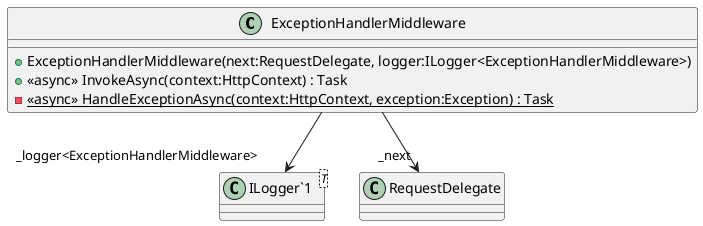 @startuml
class ExceptionHandlerMiddleware {
    + ExceptionHandlerMiddleware(next:RequestDelegate, logger:ILogger<ExceptionHandlerMiddleware>)
    + <<async>> InvokeAsync(context:HttpContext) : Task
    - {static} <<async>> HandleExceptionAsync(context:HttpContext, exception:Exception) : Task
}
class "ILogger`1"<T> {
}
ExceptionHandlerMiddleware --> "_next" RequestDelegate
ExceptionHandlerMiddleware --> "_logger<ExceptionHandlerMiddleware>" "ILogger`1"
@enduml
